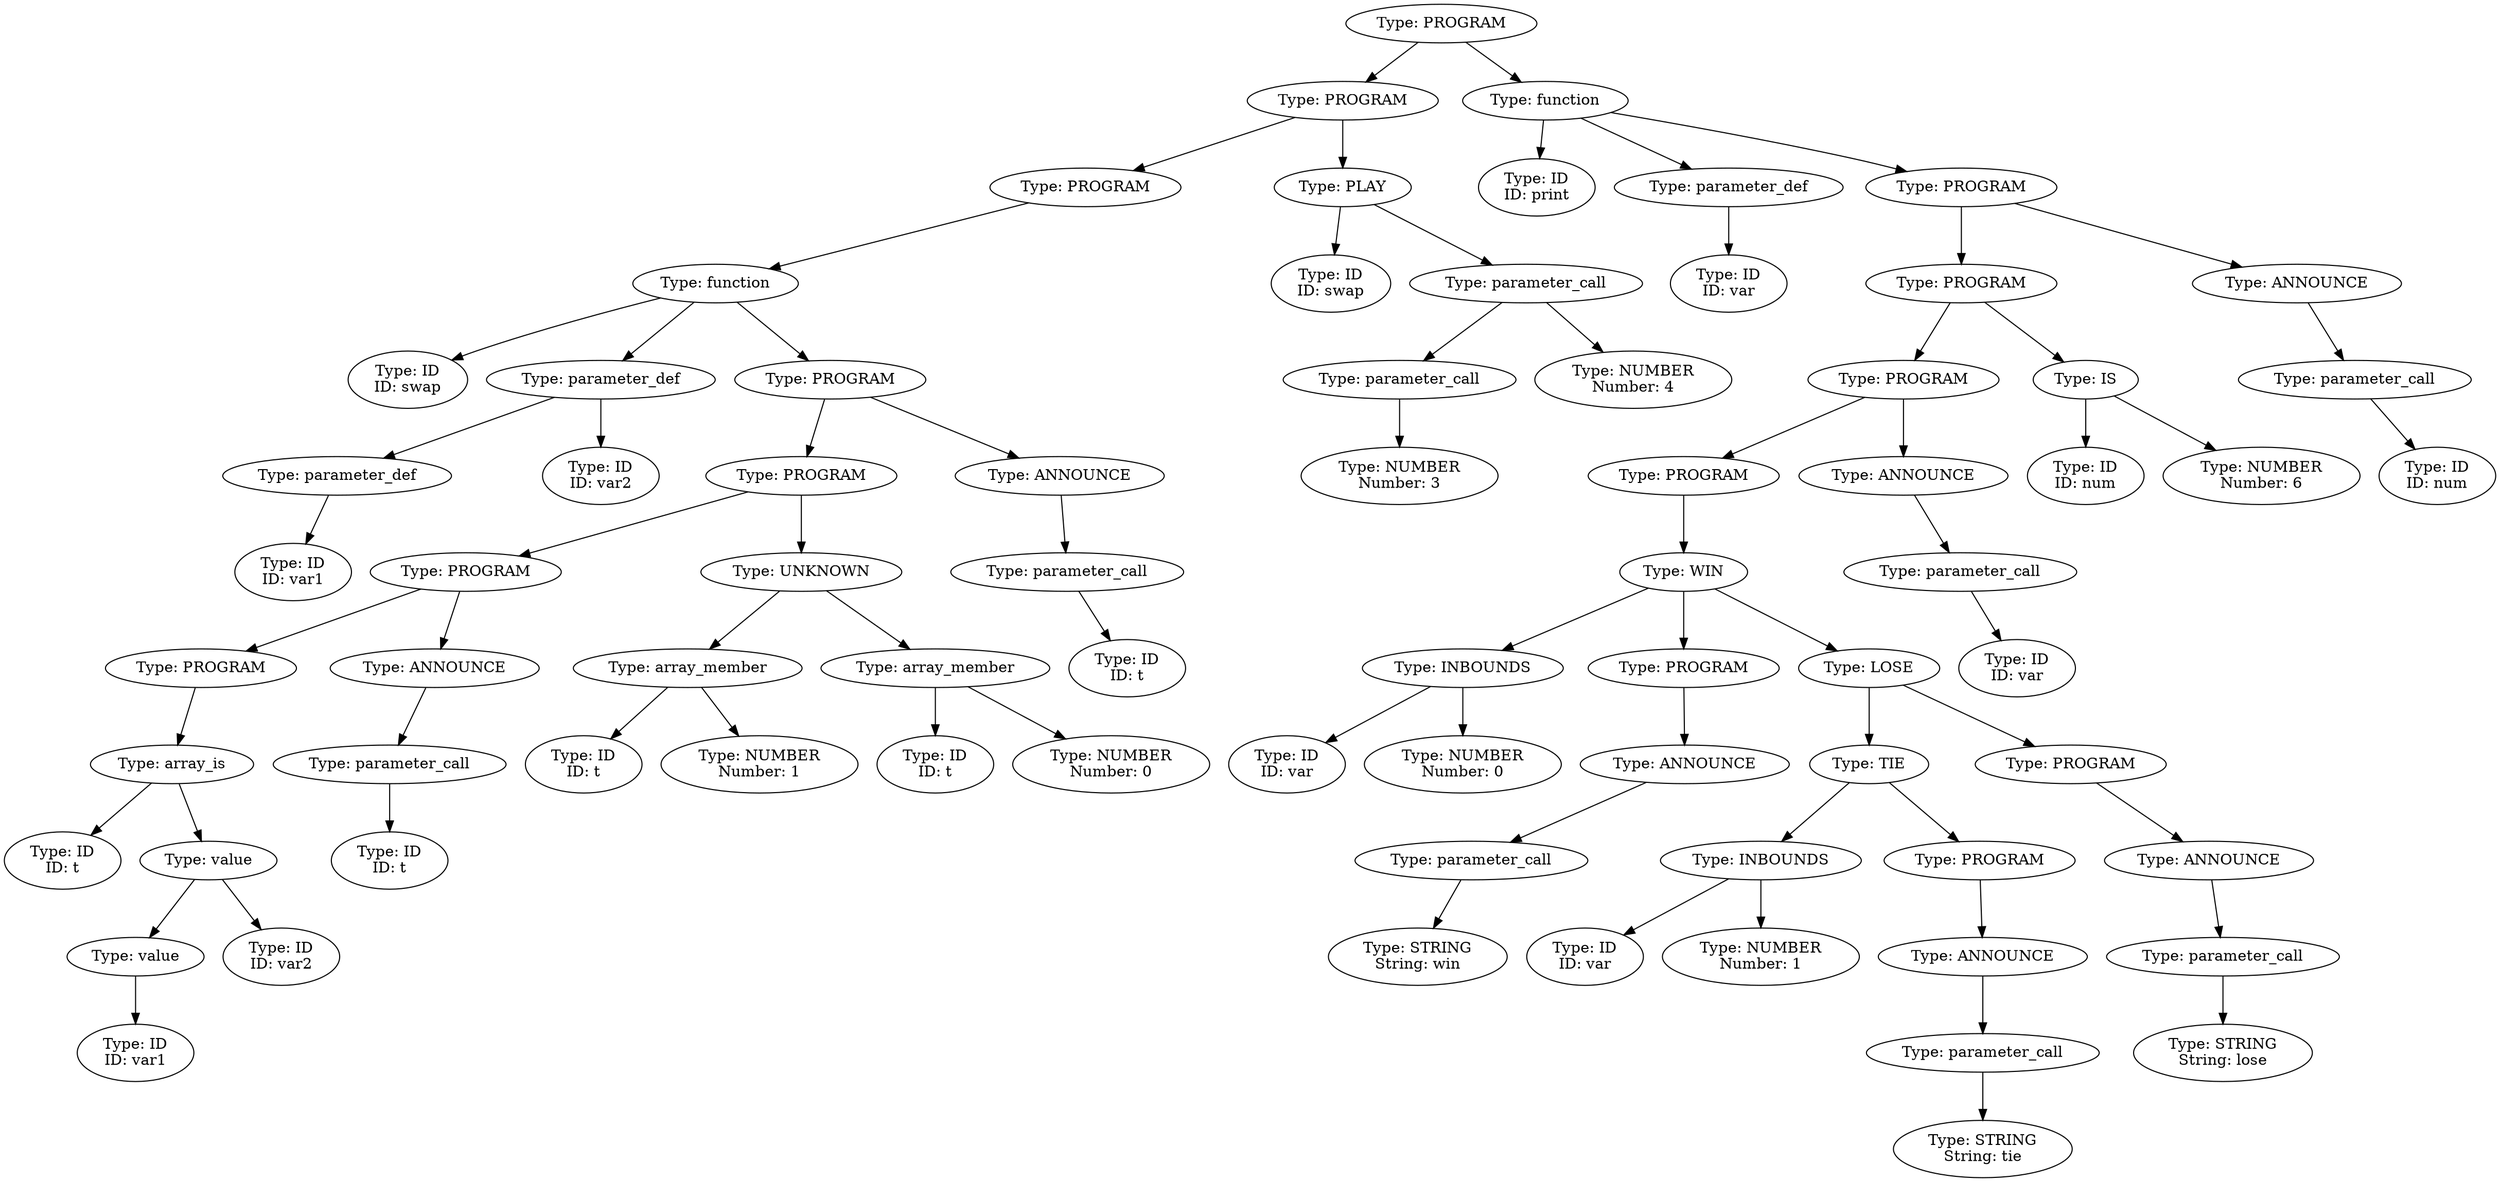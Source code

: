 digraph ast {
"0x7fffce77ab90" [label="Type: PROGRAM"];
"0x7fffce77ab90" -> "0x7fffce77a050";
"0x7fffce77a050" [label="Type: PROGRAM"];
"0x7fffce77a050" -> "0x7fffce779e70";
"0x7fffce779e70" [label="Type: PROGRAM"];
"0x7fffce779e70" -> "0x7fffce779e30";
"0x7fffce779e30" [label="Type: function"];
"0x7fffce779e30" -> "0x7fffce779610";
"0x7fffce779610" [label="Type: ID\nID: swap"];
"0x7fffce779e30" -> "0x7fffce779750";
"0x7fffce779750" [label="Type: parameter_def"];
"0x7fffce779750" -> "0x7fffce7796b0";
"0x7fffce7796b0" [label="Type: parameter_def"];
"0x7fffce7796b0" -> "0x7fffce779670";
"0x7fffce779670" [label="Type: ID\nID: var1"];
"0x7fffce779750" -> "0x7fffce779710";
"0x7fffce779710" [label="Type: ID\nID: var2"];
"0x7fffce779e30" -> "0x7fffce779df0";
"0x7fffce779df0" [label="Type: PROGRAM"];
"0x7fffce779df0" -> "0x7fffce779cd0";
"0x7fffce779cd0" [label="Type: PROGRAM"];
"0x7fffce779cd0" -> "0x7fffce779a90";
"0x7fffce779a90" [label="Type: PROGRAM"];
"0x7fffce779a90" -> "0x7fffce779970";
"0x7fffce779970" [label="Type: PROGRAM"];
"0x7fffce779970" -> "0x7fffce779930";
"0x7fffce779930" [label="Type: array_is"];
"0x7fffce779930" -> "0x7fffce7797b0";
"0x7fffce7797b0" [label="Type: ID\nID: t"];
"0x7fffce779930" -> "0x7fffce7798f0";
"0x7fffce7798f0" [label="Type: value"];
"0x7fffce7798f0" -> "0x7fffce779870";
"0x7fffce779870" [label="Type: value"];
"0x7fffce779870" -> "0x7fffce779810";
"0x7fffce779810" [label="Type: ID\nID: var1"];
"0x7fffce7798f0" -> "0x7fffce7798b0";
"0x7fffce7798b0" [label="Type: ID\nID: var2"];
"0x7fffce779a90" -> "0x7fffce779a50";
"0x7fffce779a50" [label="Type: ANNOUNCE"];
"0x7fffce779a50" -> "0x7fffce779a10";
"0x7fffce779a10" [label="Type: parameter_call"];
"0x7fffce779a10" -> "0x7fffce7799d0";
"0x7fffce7799d0" [label="Type: ID\nID: t"];
"0x7fffce779cd0" -> "0x7fffce779c90";
"0x7fffce779c90" [label="Type: UNKNOWN"];
"0x7fffce779c90" -> "0x7fffce779b70";
"0x7fffce779b70" [label="Type: array_member"];
"0x7fffce779b70" -> "0x7fffce779af0";
"0x7fffce779af0" [label="Type: ID\nID: t"];
"0x7fffce779b70" -> "0x7fffce779b30";
"0x7fffce779b30" [label="Type: NUMBER\nNumber: 1"];
"0x7fffce779c90" -> "0x7fffce779c50";
"0x7fffce779c50" [label="Type: array_member"];
"0x7fffce779c50" -> "0x7fffce779bd0";
"0x7fffce779bd0" [label="Type: ID\nID: t"];
"0x7fffce779c50" -> "0x7fffce779c10";
"0x7fffce779c10" [label="Type: NUMBER\nNumber: 0"];
"0x7fffce779df0" -> "0x7fffce779db0";
"0x7fffce779db0" [label="Type: ANNOUNCE"];
"0x7fffce779db0" -> "0x7fffce779d70";
"0x7fffce779d70" [label="Type: parameter_call"];
"0x7fffce779d70" -> "0x7fffce779d30";
"0x7fffce779d30" [label="Type: ID\nID: t"];
"0x7fffce77a050" -> "0x7fffce77a010";
"0x7fffce77a010" [label="Type: PLAY"];
"0x7fffce77a010" -> "0x7fffce779ed0";
"0x7fffce779ed0" [label="Type: ID\nID: swap"];
"0x7fffce77a010" -> "0x7fffce779fd0";
"0x7fffce779fd0" [label="Type: parameter_call"];
"0x7fffce779fd0" -> "0x7fffce779f50";
"0x7fffce779f50" [label="Type: parameter_call"];
"0x7fffce779f50" -> "0x7fffce779f10";
"0x7fffce779f10" [label="Type: NUMBER\nNumber: 3"];
"0x7fffce779fd0" -> "0x7fffce779f90";
"0x7fffce779f90" [label="Type: NUMBER\nNumber: 4"];
"0x7fffce77ab90" -> "0x7fffce77ab50";
"0x7fffce77ab50" [label="Type: function"];
"0x7fffce77ab50" -> "0x7fffce77a0b0";
"0x7fffce77a0b0" [label="Type: ID\nID: print"];
"0x7fffce77ab50" -> "0x7fffce77a150";
"0x7fffce77a150" [label="Type: parameter_def"];
"0x7fffce77a150" -> "0x7fffce77a110";
"0x7fffce77a110" [label="Type: ID\nID: var"];
"0x7fffce77ab50" -> "0x7fffce77ab10";
"0x7fffce77ab10" [label="Type: PROGRAM"];
"0x7fffce77ab10" -> "0x7fffce77a9f0";
"0x7fffce77a9f0" [label="Type: PROGRAM"];
"0x7fffce77a9f0" -> "0x7fffce77a890";
"0x7fffce77a890" [label="Type: PROGRAM"];
"0x7fffce77a890" -> "0x7fffce77a770";
"0x7fffce77a770" [label="Type: PROGRAM"];
"0x7fffce77a770" -> "0x7fffce77a730";
"0x7fffce77a730" [label="Type: WIN"];
"0x7fffce77a730" -> "0x7fffce77a230";
"0x7fffce77a230" [label="Type: INBOUNDS"];
"0x7fffce77a230" -> "0x7fffce77a1b0";
"0x7fffce77a1b0" [label="Type: ID\nID: var"];
"0x7fffce77a230" -> "0x7fffce77a1f0";
"0x7fffce77a1f0" [label="Type: NUMBER\nNumber: 0"];
"0x7fffce77a730" -> "0x7fffce77a350";
"0x7fffce77a350" [label="Type: PROGRAM"];
"0x7fffce77a350" -> "0x7fffce77a310";
"0x7fffce77a310" [label="Type: ANNOUNCE"];
"0x7fffce77a310" -> "0x7fffce77a2d0";
"0x7fffce77a2d0" [label="Type: parameter_call"];
"0x7fffce77a2d0" -> "0x7fffce77a290";
"0x7fffce77a290" [label="Type: STRING\nString: win"];
"0x7fffce77a730" -> "0x7fffce77a6f0";
"0x7fffce77a6f0" [label="Type: LOSE"];
"0x7fffce77a6f0" -> "0x7fffce77a590";
"0x7fffce77a590" [label="Type: TIE"];
"0x7fffce77a590" -> "0x7fffce77a430";
"0x7fffce77a430" [label="Type: INBOUNDS"];
"0x7fffce77a430" -> "0x7fffce77a3b0";
"0x7fffce77a3b0" [label="Type: ID\nID: var"];
"0x7fffce77a430" -> "0x7fffce77a3f0";
"0x7fffce77a3f0" [label="Type: NUMBER\nNumber: 1"];
"0x7fffce77a590" -> "0x7fffce77a550";
"0x7fffce77a550" [label="Type: PROGRAM"];
"0x7fffce77a550" -> "0x7fffce77a510";
"0x7fffce77a510" [label="Type: ANNOUNCE"];
"0x7fffce77a510" -> "0x7fffce77a4d0";
"0x7fffce77a4d0" [label="Type: parameter_call"];
"0x7fffce77a4d0" -> "0x7fffce77a490";
"0x7fffce77a490" [label="Type: STRING\nString: tie"];
"0x7fffce77a6f0" -> "0x7fffce77a6b0";
"0x7fffce77a6b0" [label="Type: PROGRAM"];
"0x7fffce77a6b0" -> "0x7fffce77a670";
"0x7fffce77a670" [label="Type: ANNOUNCE"];
"0x7fffce77a670" -> "0x7fffce77a630";
"0x7fffce77a630" [label="Type: parameter_call"];
"0x7fffce77a630" -> "0x7fffce77a5f0";
"0x7fffce77a5f0" [label="Type: STRING\nString: lose"];
"0x7fffce77a890" -> "0x7fffce77a850";
"0x7fffce77a850" [label="Type: ANNOUNCE"];
"0x7fffce77a850" -> "0x7fffce77a810";
"0x7fffce77a810" [label="Type: parameter_call"];
"0x7fffce77a810" -> "0x7fffce77a7d0";
"0x7fffce77a7d0" [label="Type: ID\nID: var"];
"0x7fffce77a9f0" -> "0x7fffce77a9b0";
"0x7fffce77a9b0" [label="Type: IS"];
"0x7fffce77a9b0" -> "0x7fffce77a930";
"0x7fffce77a930" [label="Type: ID\nID: num"];
"0x7fffce77a9b0" -> "0x7fffce77a970";
"0x7fffce77a970" [label="Type: NUMBER\nNumber: 6"];
"0x7fffce77ab10" -> "0x7fffce77aad0";
"0x7fffce77aad0" [label="Type: ANNOUNCE"];
"0x7fffce77aad0" -> "0x7fffce77aa90";
"0x7fffce77aa90" [label="Type: parameter_call"];
"0x7fffce77aa90" -> "0x7fffce77aa50";
"0x7fffce77aa50" [label="Type: ID\nID: num"];
}
